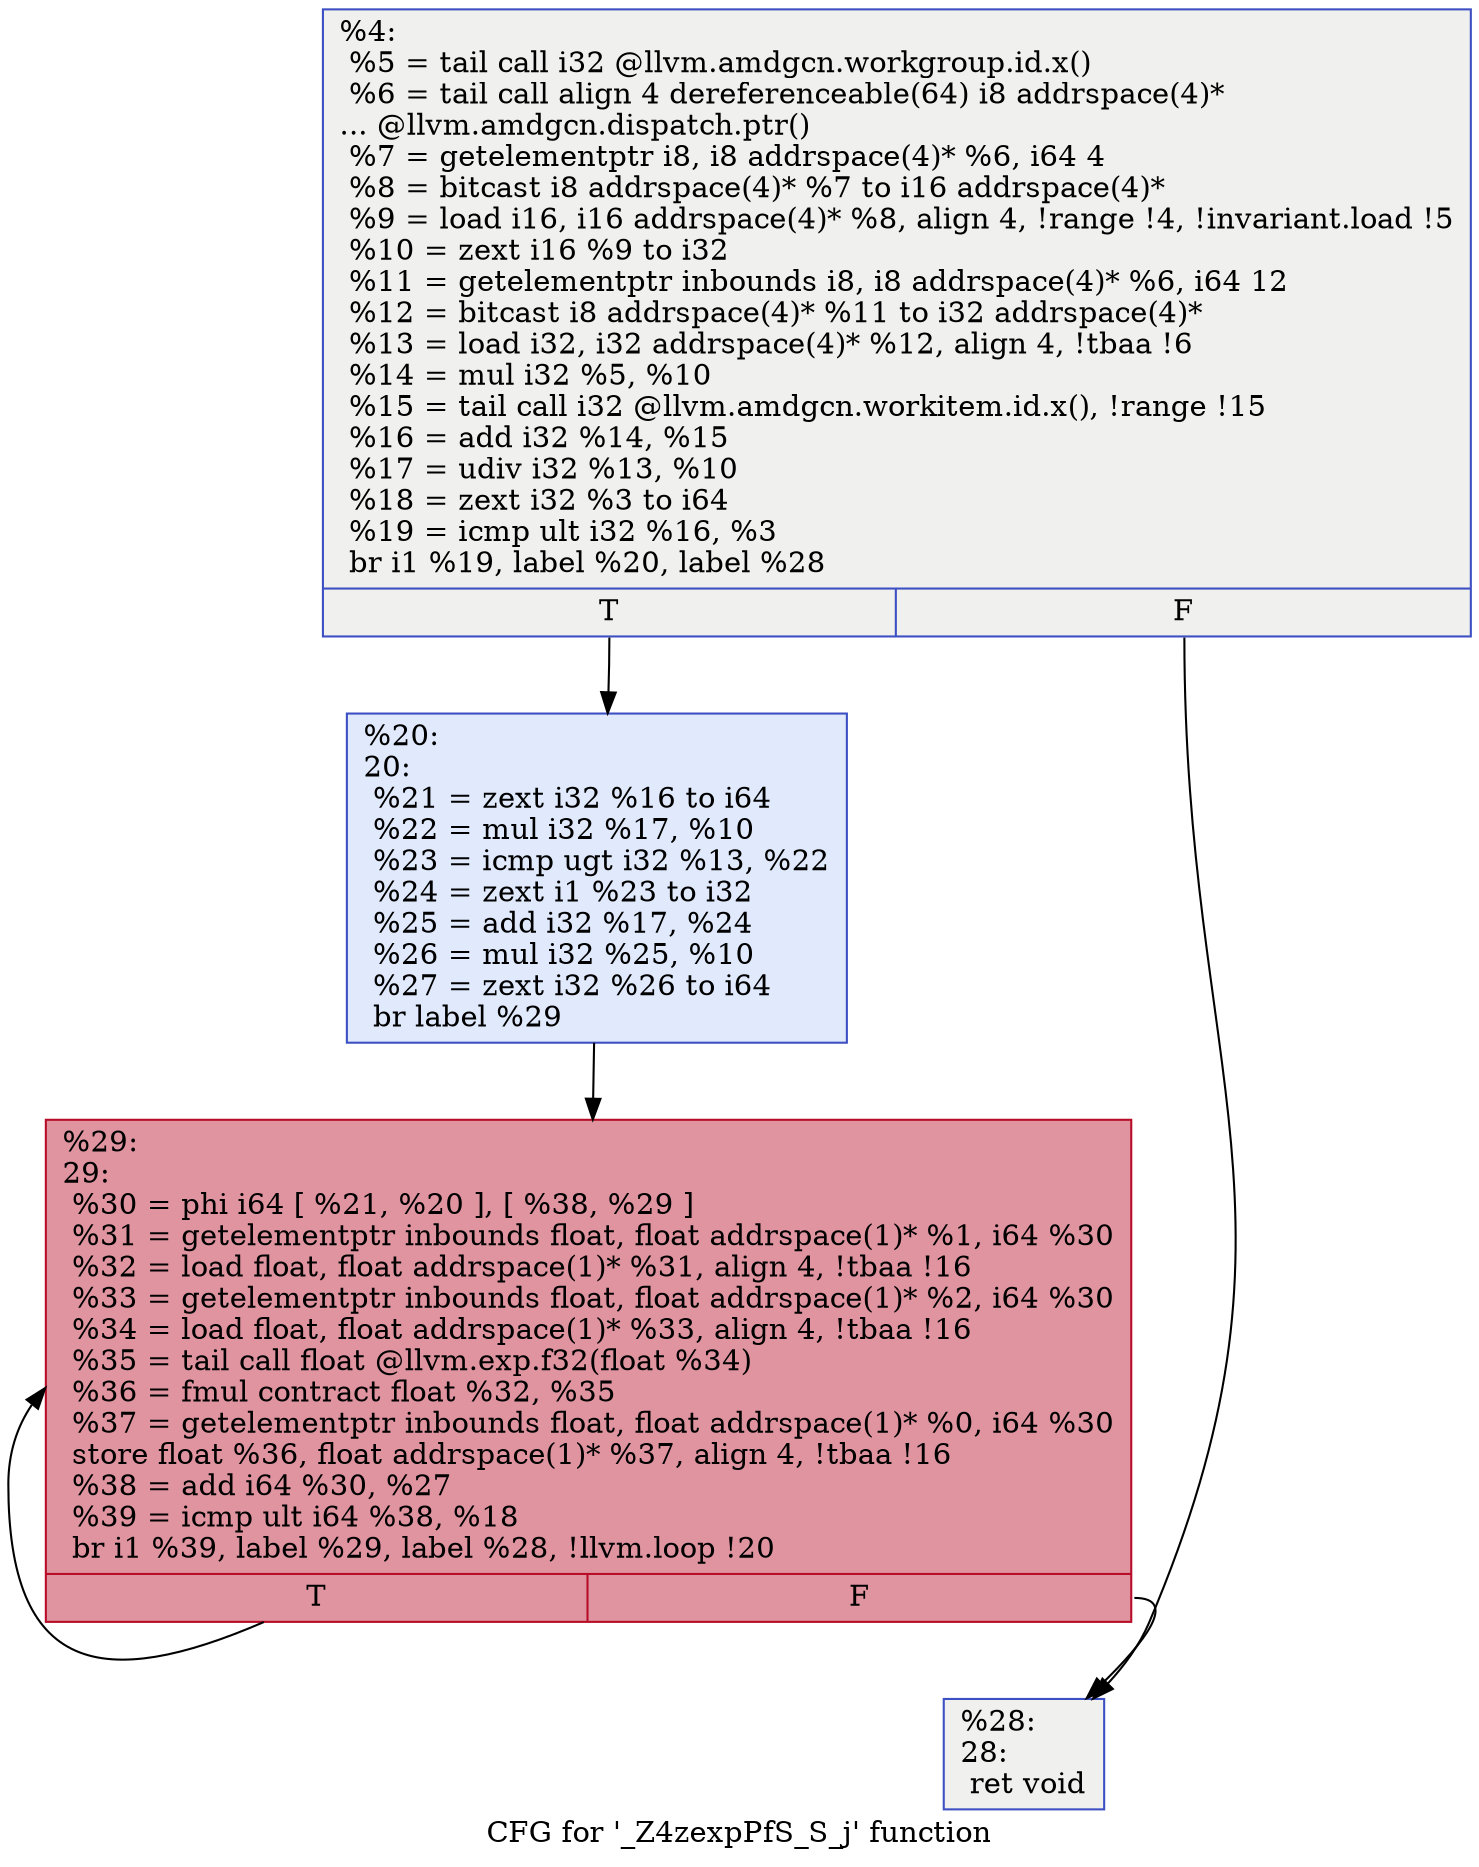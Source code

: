 digraph "CFG for '_Z4zexpPfS_S_j' function" {
	label="CFG for '_Z4zexpPfS_S_j' function";

	Node0x5916600 [shape=record,color="#3d50c3ff", style=filled, fillcolor="#dedcdb70",label="{%4:\l  %5 = tail call i32 @llvm.amdgcn.workgroup.id.x()\l  %6 = tail call align 4 dereferenceable(64) i8 addrspace(4)*\l... @llvm.amdgcn.dispatch.ptr()\l  %7 = getelementptr i8, i8 addrspace(4)* %6, i64 4\l  %8 = bitcast i8 addrspace(4)* %7 to i16 addrspace(4)*\l  %9 = load i16, i16 addrspace(4)* %8, align 4, !range !4, !invariant.load !5\l  %10 = zext i16 %9 to i32\l  %11 = getelementptr inbounds i8, i8 addrspace(4)* %6, i64 12\l  %12 = bitcast i8 addrspace(4)* %11 to i32 addrspace(4)*\l  %13 = load i32, i32 addrspace(4)* %12, align 4, !tbaa !6\l  %14 = mul i32 %5, %10\l  %15 = tail call i32 @llvm.amdgcn.workitem.id.x(), !range !15\l  %16 = add i32 %14, %15\l  %17 = udiv i32 %13, %10\l  %18 = zext i32 %3 to i64\l  %19 = icmp ult i32 %16, %3\l  br i1 %19, label %20, label %28\l|{<s0>T|<s1>F}}"];
	Node0x5916600:s0 -> Node0x5918990;
	Node0x5916600:s1 -> Node0x5918a20;
	Node0x5918990 [shape=record,color="#3d50c3ff", style=filled, fillcolor="#b9d0f970",label="{%20:\l20:                                               \l  %21 = zext i32 %16 to i64\l  %22 = mul i32 %17, %10\l  %23 = icmp ugt i32 %13, %22\l  %24 = zext i1 %23 to i32\l  %25 = add i32 %17, %24\l  %26 = mul i32 %25, %10\l  %27 = zext i32 %26 to i64\l  br label %29\l}"];
	Node0x5918990 -> Node0x5918ef0;
	Node0x5918a20 [shape=record,color="#3d50c3ff", style=filled, fillcolor="#dedcdb70",label="{%28:\l28:                                               \l  ret void\l}"];
	Node0x5918ef0 [shape=record,color="#b70d28ff", style=filled, fillcolor="#b70d2870",label="{%29:\l29:                                               \l  %30 = phi i64 [ %21, %20 ], [ %38, %29 ]\l  %31 = getelementptr inbounds float, float addrspace(1)* %1, i64 %30\l  %32 = load float, float addrspace(1)* %31, align 4, !tbaa !16\l  %33 = getelementptr inbounds float, float addrspace(1)* %2, i64 %30\l  %34 = load float, float addrspace(1)* %33, align 4, !tbaa !16\l  %35 = tail call float @llvm.exp.f32(float %34)\l  %36 = fmul contract float %32, %35\l  %37 = getelementptr inbounds float, float addrspace(1)* %0, i64 %30\l  store float %36, float addrspace(1)* %37, align 4, !tbaa !16\l  %38 = add i64 %30, %27\l  %39 = icmp ult i64 %38, %18\l  br i1 %39, label %29, label %28, !llvm.loop !20\l|{<s0>T|<s1>F}}"];
	Node0x5918ef0:s0 -> Node0x5918ef0;
	Node0x5918ef0:s1 -> Node0x5918a20;
}
